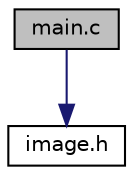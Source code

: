 digraph "main.c"
{
  edge [fontname="Helvetica",fontsize="10",labelfontname="Helvetica",labelfontsize="10"];
  node [fontname="Helvetica",fontsize="10",shape=record];
  Node0 [label="main.c",height=0.2,width=0.4,color="black", fillcolor="grey75", style="filled", fontcolor="black"];
  Node0 -> Node1 [color="midnightblue",fontsize="10",style="solid"];
  Node1 [label="image.h",height=0.2,width=0.4,color="black", fillcolor="white", style="filled",URL="$image_8h.html",tooltip="Function prototypes for the image.c file. "];
}
